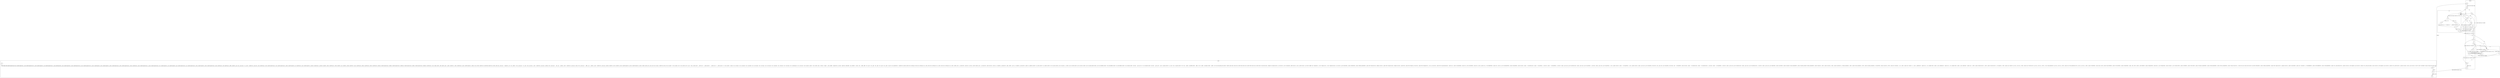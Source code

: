 digraph CFA {
27 [shape="circle" label="27\n3"]
28 [shape="circle" label="28\n2"]
12 [shape="circle" label="12\n14"]
13 [shape="circle" label="13\n13"]
1 [shape="circle" label="1\n5"]
3 [shape="diamond" label="3\n4"]
5 [shape="circle" label="5\n3"]
6 [shape="circle" label="6\n1"]
0 [shape="circle" label="0\n0"]
19 [shape="circle" label="19\n7"]
8 [shape="circle" label="8\n1"]
7 [shape="circle" label="7\n0"]
25 [shape="circle" label="25\n1"]
11 [shape="circle" label="11\n0"]
29 [shape="circle" label="29\n1"]
26 [shape="circle" label="26\n0"]
24 [shape="circle" label="24\n2"]
23 [shape="circle" label="23\n3"]
22 [shape="circle" label="22\n4"]
21 [shape="circle" label="21\n5"]
20 [shape="circle" label="20\n6"]
18 [shape="circle" label="18\n8"]
17 [shape="circle" label="17\n9"]
16 [shape="circle" label="16\n10"]
15 [shape="circle" label="15\n11"]
14 [shape="circle" label="14\n12"]
4 [shape="circle" label="4\n2"]
node [shape="circle"]
subgraph cluster_F {
label="F()"
8 -> 7 [label="Function start dummy edge Num = Num + 1; default return"]}
subgraph cluster_M {
label="M()"
1 -> 3 [label="Function start dummy edge Num = Num - 1;"]
3 -> 4 [label="[Num >= 0]"]
3 -> 5 [label="[!(Num >= 0)]"]
5 -> 6 [label="__assert_fail(\"Num >= 0\", \"tf/behavior.c\", 7, \"__PRETTY_FUNCTION__\");"]
6 -> 0 [label="default return"]
4 -> 6 [label="0;"]}
subgraph cluster_linklist {
label="linklist()"
12 -> 13 [label="Function start dummy edge"]
13 -> 14 [label="M();" style="dotted" arrowhead="empty"]
19 -> 20 [label="F();" style="dotted" arrowhead="empty"]
25 -> 11 [label="default return"]
24 -> 25 [label="F();" style="dotted" arrowhead="empty"]
23 -> 24 [label="F();" style="dotted" arrowhead="empty"]
22 -> 23 [label="F();" style="dotted" arrowhead="empty"]
21 -> 22 [label="F();" style="dotted" arrowhead="empty"]
20 -> 21 [label="F();" style="dotted" arrowhead="empty"]
18 -> 19 [label="M();" style="dotted" arrowhead="empty"]
17 -> 18 [label="M();" style="dotted" arrowhead="empty"]
16 -> 17 [label="M();" style="dotted" arrowhead="empty"]
15 -> 16 [label="M();" style="dotted" arrowhead="empty"]
14 -> 15 [label="M();" style="dotted" arrowhead="empty"]}
subgraph cluster_main {
label="main()"
27 -> 28 [label="INIT GLOBAL VARS typedef unsigned long int size_t; typedef unsigned char __u_char; typedef unsigned short int __u_short; typedef unsigned int __u_int; typedef unsigned long int __u_long; typedef signed char __int8_t; typedef unsigned char __uint8_t; typedef signed short int __int16_t; typedef unsigned short int __uint16_t; typedef signed int __int32_t; typedef unsigned int __uint32_t; typedef signed long int __int64_t; typedef unsigned long int __uint64_t; typedef long int __quad_t; typedef unsigned long int __u_quad_t; typedef unsigned long int __dev_t; typedef unsigned int __uid_t; typedef unsigned int __gid_t; typedef unsigned long int __ino_t; typedef unsigned long int __ino64_t; typedef unsigned int __mode_t; typedef unsigned long int __nlink_t; typedef long int __off_t; typedef long int __off64_t; typedef int __pid_t; struct __anon_type_0 {   int __val[2]; } ; typedef struct __anon_type_0 __fsid_t; typedef long int __clock_t; typedef unsigned long int __rlim_t; typedef unsigned long int __rlim64_t; typedef unsigned int __id_t; typedef long int __time_t; typedef unsigned int __useconds_t; typedef long int __suseconds_t; typedef int __daddr_t; typedef long int __swblk_t; typedef int __key_t; typedef int __clockid_t; typedef void *__timer_t; typedef long int __blksize_t; typedef long int __blkcnt_t; typedef long int __blkcnt64_t; typedef unsigned long int __fsblkcnt_t; typedef unsigned long int __fsblkcnt64_t; typedef unsigned long int __fsfilcnt_t; typedef unsigned long int __fsfilcnt64_t; typedef long int __ssize_t; typedef __off64_t __loff_t; typedef __quad_t *__qaddr_t; typedef char *__caddr_t; typedef long int __intptr_t; typedef unsigned int __socklen_t; struct _IO_FILE ; typedef struct _IO_FILE FILE; typedef struct _IO_FILE __FILE; union __anon_type_1 {   unsigned int __wch;   char __wchb[4]; } ; struct __anon_type_2 {   int __count;   union __anon_type_1 __value; } ; typedef struct __anon_type_2 __mbstate_t; struct __anon_type_3 {   __off_t __pos;   __mbstate_t __state; } ; typedef struct __anon_type_3 _G_fpos_t; struct __anon_type_4 {   __off64_t __pos;   __mbstate_t __state; } ; typedef struct __anon_type_4 _G_fpos64_t; typedef int _G_int16_t; typedef int _G_int32_t; typedef unsigned int _G_uint16_t; typedef unsigned int _G_uint32_t; typedef __builtin_va_list __gnuc_va_list; struct _IO_jump_t ; typedef void _IO_lock_t; struct _IO_marker {   struct _IO_marker *_next;   struct _IO_FILE *_sbuf;   int _pos; } ; enum __codecvt_result {   __codecvt_ok = 0,   __codecvt_partial = 1,   __codecvt_error = 2,   __codecvt_noconv = 3 } ; struct _IO_FILE {   int _flags;   char *_IO_read_ptr;   char *_IO_read_end;   char *_IO_read_base;   char *_IO_write_base;   char *_IO_write_ptr;   char *_IO_write_end;   char *_IO_buf_base;   char *_IO_buf_end;   char *_IO_save_base;   char *_IO_backup_base;   char *_IO_save_end;   struct _IO_marker *_markers;   struct _IO_FILE *_chain;   int _fileno;   int _flags2;   __off_t _old_offset;   unsigned short _cur_column;   signed char _vtable_offset;   char _shortbuf[1];   _IO_lock_t *_lock;   __off64_t _offset;   void *__pad1;   void *__pad2;   void *__pad3;   void *__pad4;   size_t __pad5;   int _mode;   char _unused2[40UL]; } ; typedef struct _IO_FILE _IO_FILE; struct _IO_FILE_plus ; extern struct _IO_FILE_plus _IO_2_1_stdin_; extern struct _IO_FILE_plus _IO_2_1_stdout_; extern struct _IO_FILE_plus _IO_2_1_stderr_; typedef __ssize_t  __io_read_fn(void *__cookie, char *__buf, size_t __nbytes); typedef __ssize_t  __io_write_fn(void *__cookie, const char *__buf, size_t __n); typedef int __io_seek_fn(void *__cookie, __off64_t *__pos, int __w); typedef int __io_close_fn(void *__cookie); int __underflow(_IO_FILE *); int __uflow(_IO_FILE *); int __overflow(_IO_FILE *, int); int _IO_getc(_IO_FILE *__fp); int _IO_putc(int __c, _IO_FILE *__fp); int _IO_feof(_IO_FILE *__fp); int _IO_ferror(_IO_FILE *__fp); int _IO_peekc_locked(_IO_FILE *__fp); void _IO_flockfile(_IO_FILE *); void _IO_funlockfile(_IO_FILE *); int _IO_ftrylockfile(_IO_FILE *); int _IO_vfscanf(_IO_FILE *, const char *, __gnuc_va_list , int *); int _IO_vfprintf(_IO_FILE *, const char *, __gnuc_va_list ); __ssize_t  _IO_padn(_IO_FILE *, int, __ssize_t ); size_t  _IO_sgetn(_IO_FILE *, void *, size_t ); __off64_t  _IO_seekoff(_IO_FILE *, __off64_t , int, int); __off64_t  _IO_seekpos(_IO_FILE *, __off64_t , int); void _IO_free_backup_area(_IO_FILE *); typedef _G_fpos_t fpos_t; extern struct _IO_FILE *stdin; extern struct _IO_FILE *stdout; extern struct _IO_FILE *stderr; int remove(const char *__filename); int rename(const char *__old, const char *__new); int renameat(int __oldfd, const char *__old, int __newfd, const char *__new); FILE * tmpfile(); char * tmpnam(char *__s); char * tmpnam_r(char *__s); char * tempnam(const char *__dir, const char *__pfx); int fclose(FILE *__stream); int fflush(FILE *__stream); int fflush_unlocked(FILE *__stream); FILE * fopen(const char *__filename, const char *__modes); FILE * freopen(const char *__filename, const char *__modes, FILE *__stream); FILE * fdopen(int __fd, const char *__modes); FILE * fmemopen(void *__s, size_t __len, const char *__modes); FILE * open_memstream(char **__bufloc, size_t *__sizeloc); void setbuf(FILE *__stream, char *__buf); int setvbuf(FILE *__stream, char *__buf, int __modes, size_t __n); void setbuffer(FILE *__stream, char *__buf, size_t __size); void setlinebuf(FILE *__stream); int fprintf(FILE *__stream, const char *__format, ...); int printf(const char *__format, ...); int sprintf(char *__s, const char *__format, ...); int vfprintf(FILE *__s, const char *__format, __gnuc_va_list __arg); int vprintf(const char *__format, __gnuc_va_list __arg); int vsprintf(char *__s, const char *__format, __gnuc_va_list __arg); int snprintf(char *__s, size_t __maxlen, const char *__format, ...); int vsnprintf(char *__s, size_t __maxlen, const char *__format, __gnuc_va_list __arg); int vdprintf(int __fd, const char *__fmt, __gnuc_va_list __arg); int dprintf(int __fd, const char *__fmt, ...); int fscanf(FILE *__stream, const char *__format, ...); int scanf(const char *__format, ...); int sscanf(const char *__s, const char *__format, ...); int vfscanf(FILE *__s, const char *__format, __gnuc_va_list __arg); int vscanf(const char *__format, __gnuc_va_list __arg); int vsscanf(const char *__s, const char *__format, __gnuc_va_list __arg); int fgetc(FILE *__stream); int getc(FILE *__stream); int getchar(); int getc_unlocked(FILE *__stream); int getchar_unlocked(); int fgetc_unlocked(FILE *__stream); int fputc(int __c, FILE *__stream); int putc(int __c, FILE *__stream); int putchar(int __c); int fputc_unlocked(int __c, FILE *__stream); int putc_unlocked(int __c, FILE *__stream); int putchar_unlocked(int __c); int getw(FILE *__stream); int putw(int __w, FILE *__stream); char * fgets(char *__s, int __n, FILE *__stream); char * gets(char *__s); __ssize_t  __getdelim(char **__lineptr, size_t *__n, int __delimiter, FILE *__stream); __ssize_t  getdelim(char **__lineptr, size_t *__n, int __delimiter, FILE *__stream); __ssize_t  getline(char **__lineptr, size_t *__n, FILE *__stream); int fputs(const char *__s, FILE *__stream); int puts(const char *__s); int ungetc(int __c, FILE *__stream); size_t  fread(void *__ptr, size_t __size, size_t __n, FILE *__stream); size_t  fwrite(const void *__ptr, size_t __size, size_t __n, FILE *__s); size_t  fread_unlocked(void *__ptr, size_t __size, size_t __n, FILE *__stream); size_t  fwrite_unlocked(const void *__ptr, size_t __size, size_t __n, FILE *__stream); int fseek(FILE *__stream, long int __off, int __whence); long int ftell(FILE *__stream); void rewind(FILE *__stream); int fseeko(FILE *__stream, __off_t __off, int __whence); __off_t  ftello(FILE *__stream); int fgetpos(FILE *__stream, fpos_t *__pos); int fsetpos(FILE *__stream, const fpos_t *__pos); void clearerr(FILE *__stream); int feof(FILE *__stream); int ferror(FILE *__stream); void clearerr_unlocked(FILE *__stream); int feof_unlocked(FILE *__stream); int ferror_unlocked(FILE *__stream); void perror(const char *__s); extern int sys_nerr; extern const const char *sys_errlist[]; int fileno(FILE *__stream); int fileno_unlocked(FILE *__stream); FILE * popen(const char *__command, const char *__modes); int pclose(FILE *__stream); char * ctermid(char *__s); void flockfile(FILE *__stream); int ftrylockfile(FILE *__stream); void funlockfile(FILE *__stream); void __assert_fail(const char *__assertion, const char *__file, unsigned int __line, const char *__function); void __assert_perror_fail(int __errnum, const char *__file, unsigned int __line, const char *__function); void __assert(const char *__assertion, const char *__file, int __line); int Num = 6; void M(); void F(); void linklist(); int main(); Function start dummy edge"]
28 -> 29 [label="linklist();" style="dotted" arrowhead="empty"]
29 -> 26 [label="default return"]}
28 -> 12 [label="linklist()"]
13 -> 1 [label="M()"]
0 -> 14 [label="Return edge from M to linklist"]
0 -> 15 [label="Return edge from M to linklist"]
0 -> 16 [label="Return edge from M to linklist"]
0 -> 17 [label="Return edge from M to linklist"]
0 -> 18 [label="Return edge from M to linklist"]
0 -> 19 [label="Return edge from M to linklist"]
19 -> 8 [label="F()"]
7 -> 20 [label="Return edge from F to linklist"]
7 -> 21 [label="Return edge from F to linklist"]
7 -> 22 [label="Return edge from F to linklist"]
7 -> 23 [label="Return edge from F to linklist"]
7 -> 24 [label="Return edge from F to linklist"]
7 -> 25 [label="Return edge from F to linklist"]
11 -> 29 [label="Return edge from linklist to main"]
24 -> 8 [label="F()"]
23 -> 8 [label="F()"]
22 -> 8 [label="F()"]
21 -> 8 [label="F()"]
20 -> 8 [label="F()"]
18 -> 1 [label="M()"]
17 -> 1 [label="M()"]
16 -> 1 [label="M()"]
15 -> 1 [label="M()"]
14 -> 1 [label="M()"]}